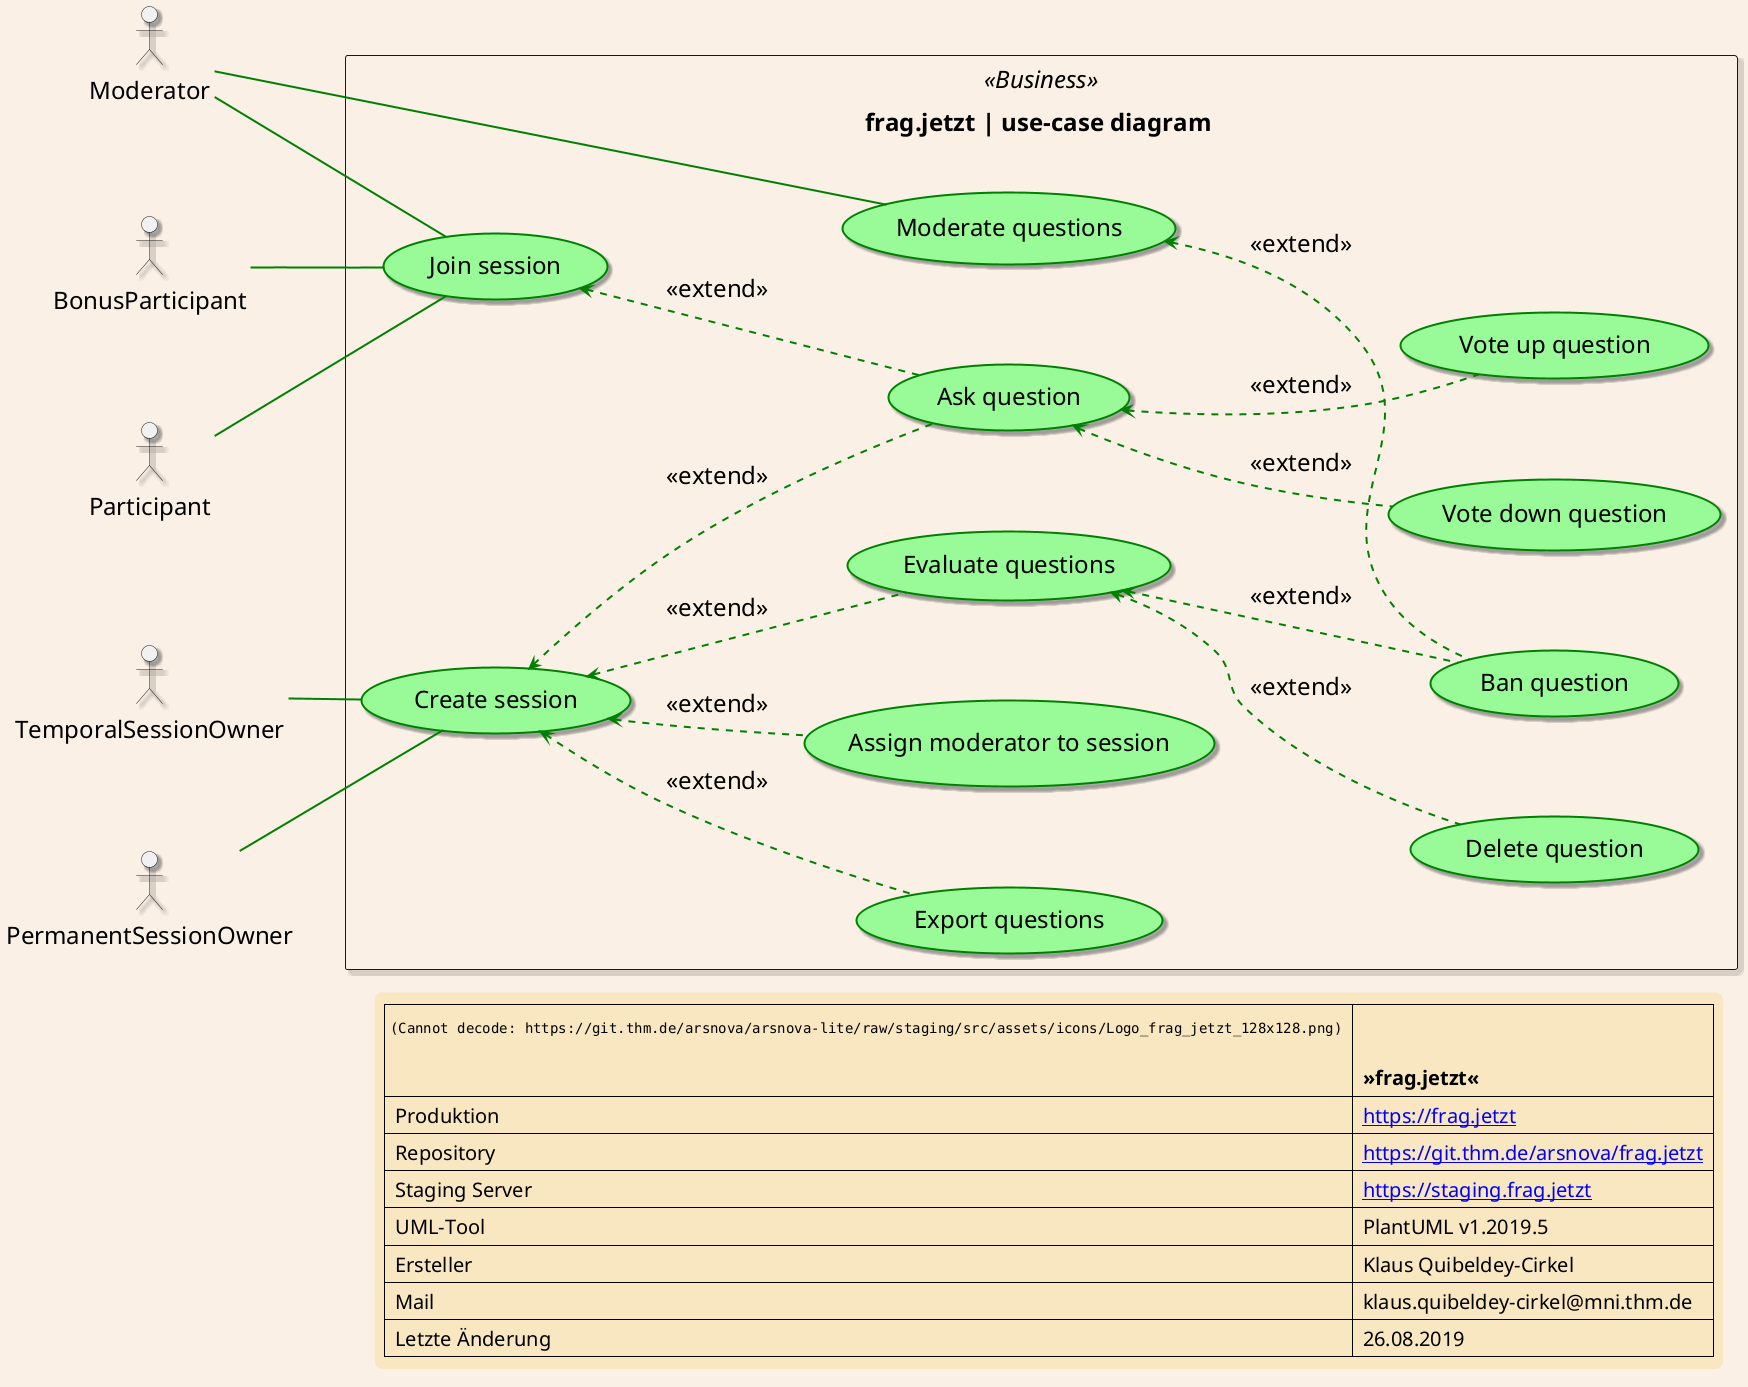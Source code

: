 @startuml

scale 1.0

left to right direction

skinparam backgroundColor Linen
skinparam LegendBackgroundColor Strategy
skinparam LegendBorderThickness 0
skinparam LegendFontSize 20
skinparam Padding 5
skinparam defaultFontSize 24
skinparam Nodesep 100
skinparam ArrowThickness 2
skinparam shadowing true

skinparam usecase {
    BackgroundColor PaleGreen
    BorderColor Green
    BackgroundColor<<USP>> Pink
    BorderColor<<USP>> HotPink
    BorderThickness 2
    ArrowThickness 2
    ArrowColor Green
    ActorBorderColor Green
}

actor TemporalSessionOwner
actor PermanentSessionOwner
actor Participant
actor BonusParticipant
actor Moderator


rectangle "frag.jetzt | use-case diagram \n" << Business >> {

    TemporalSessionOwner -- (Create session)
    PermanentSessionOwner -- (Create session)
    (Evaluate questions) <.. (Delete question) : << extend >>
    Participant -- (Join session)
    BonusParticipant -- (Join session)
    Moderator -- (Join session)
    Moderator -- (Moderate questions)
    (Create session) <.. (Assign moderator to session) : << extend >>
    (Create session) <.. (Export questions) : << extend >>
    (Create session) <.. (Ask question) : << extend >>
    (Create session) <.. (Evaluate questions) : << extend >>
    (Moderate questions) <.. (Ban question) : << extend >>
    (Evaluate questions) <.. (Ban question) : << extend >>
    (Join session) <.. (Ask question) : << extend >>
    (Ask question) <.. (Vote down question) : << extend >>
    (Ask question) <.. (Vote up question) : << extend >>

}

legend right
  |<img:https://git.thm.de/arsnova/arsnova-lite/raw/staging/src/assets/icons/Logo_frag_jetzt_128x128.png> |= \n\n »frag.jetzt« |
  | Produktion | [[https://frag.jetzt]] |
  | Repository | [[https://git.thm.de/arsnova/frag.jetzt]] |
  | Staging Server | [[https://staging.frag.jetzt]] |
  | UML-Tool| PlantUML v1.2019.5|
  | Ersteller| Klaus Quibeldey-Cirkel|
  | Mail| klaus.quibeldey-cirkel@mni.thm.de |
  | Letzte Änderung| 26.08.2019 |
end legend

@enduml

